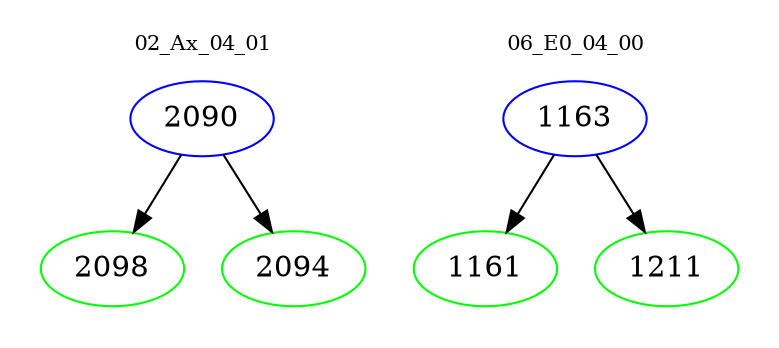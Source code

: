 digraph{
subgraph cluster_0 {
color = white
label = "02_Ax_04_01";
fontsize=10;
T0_2090 [label="2090", color="blue"]
T0_2090 -> T0_2098 [color="black"]
T0_2098 [label="2098", color="green"]
T0_2090 -> T0_2094 [color="black"]
T0_2094 [label="2094", color="green"]
}
subgraph cluster_1 {
color = white
label = "06_E0_04_00";
fontsize=10;
T1_1163 [label="1163", color="blue"]
T1_1163 -> T1_1161 [color="black"]
T1_1161 [label="1161", color="green"]
T1_1163 -> T1_1211 [color="black"]
T1_1211 [label="1211", color="green"]
}
}
